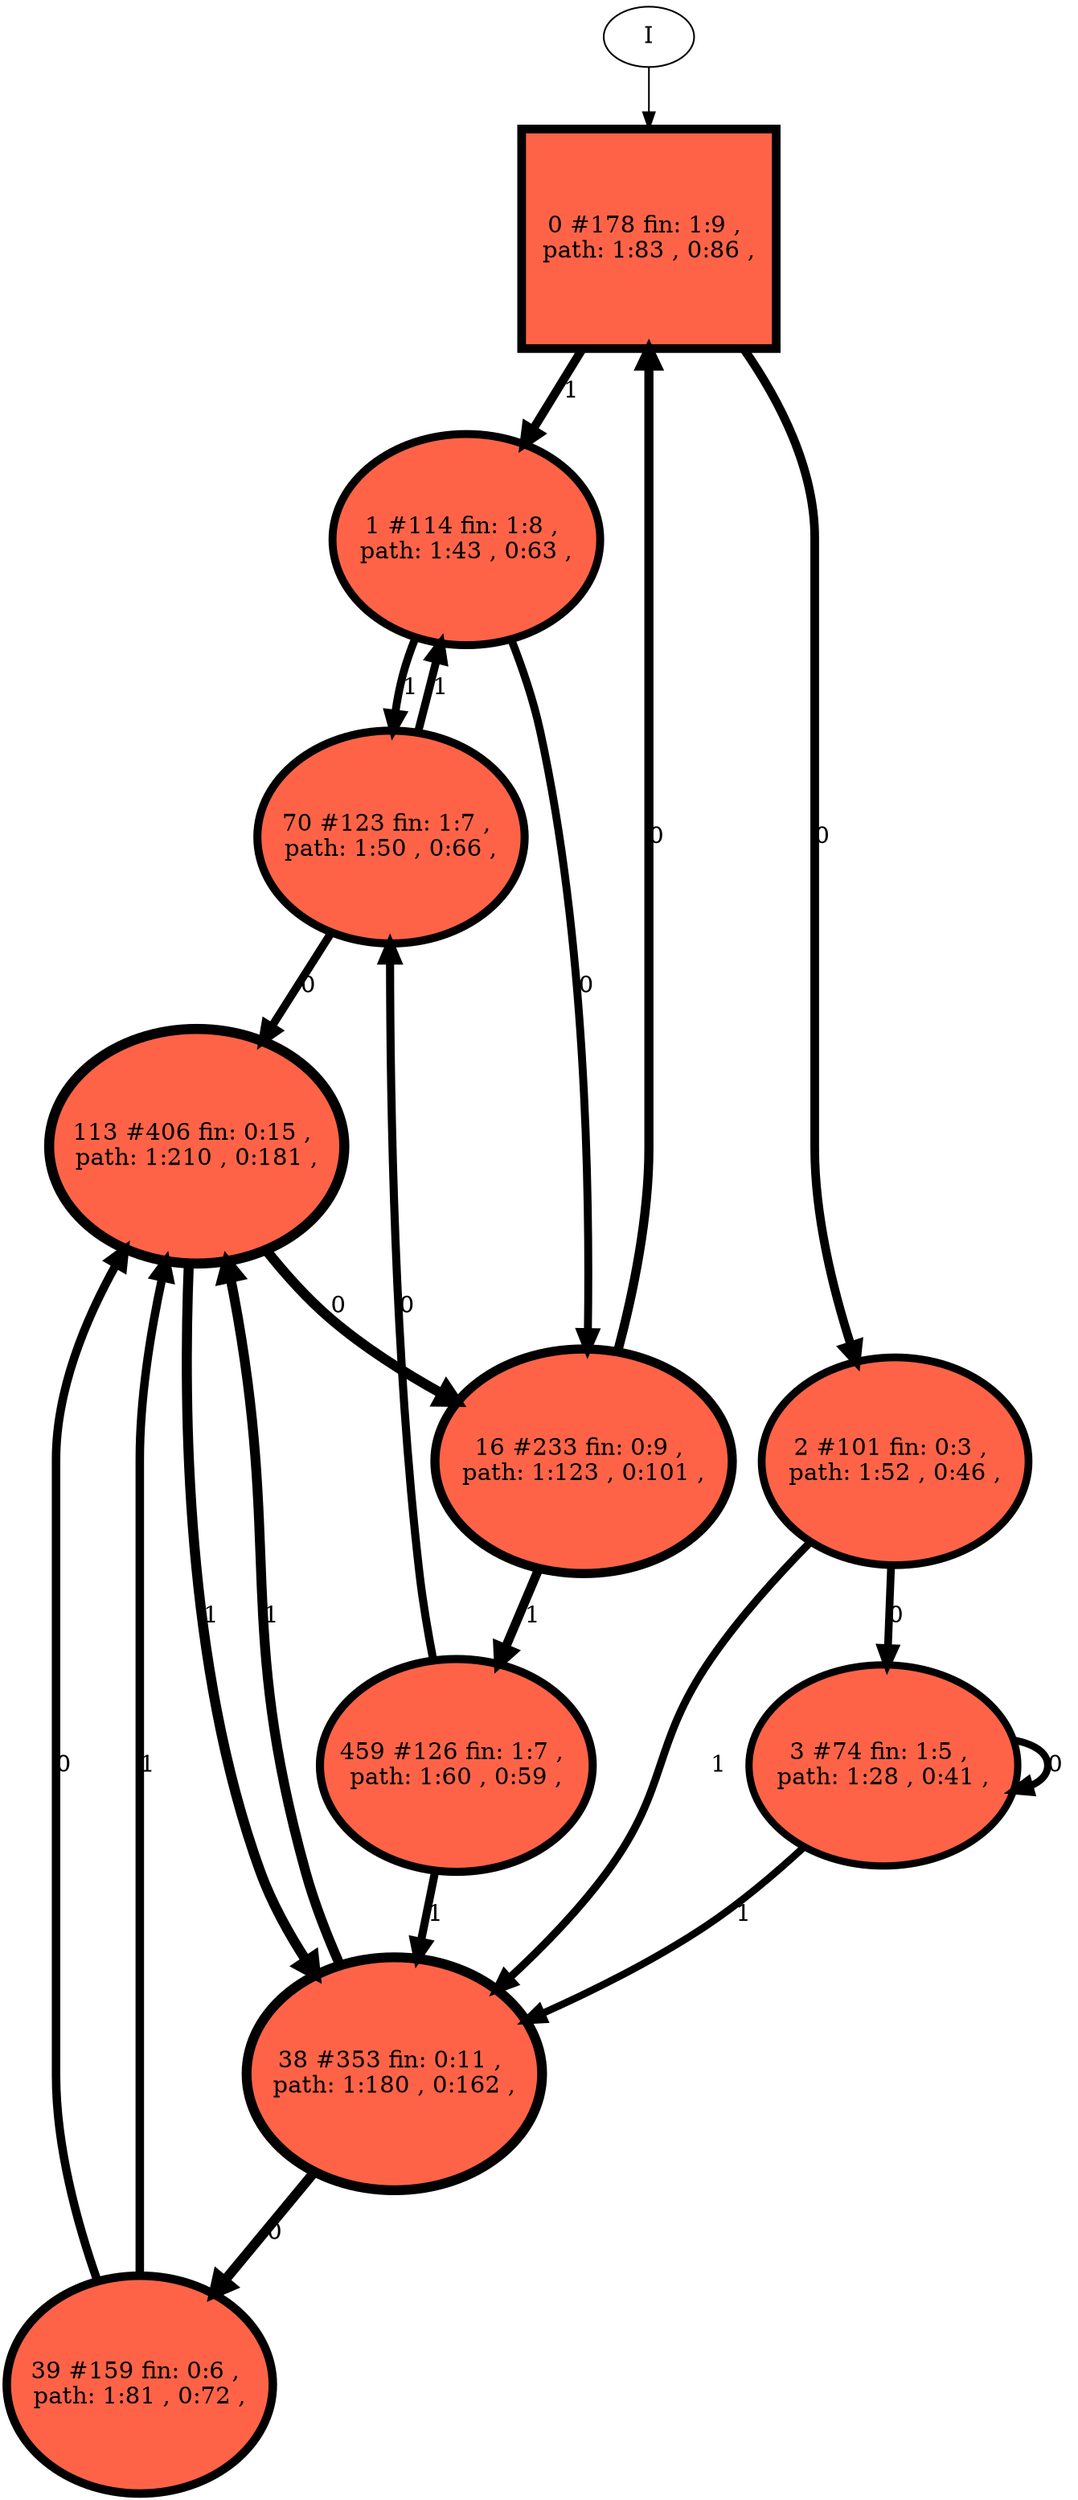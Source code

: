 // produced with flexfringe // 
digraph DFA {
	0 [label="root" shape=box];
		I -> 0;
	0 [ label="0 #178 fin: 1:9 , 
 path: 1:83 , 0:86 , " , style=filled, fillcolor="tomato", width=1.82251, height=1.82251, penwidth=5.18739];
		0 -> 1 [label="1 " , penwidth=5.18739 ];
		0 -> 2 [label="0 " , penwidth=5.18739 ];
	1 [ label="1 #114 fin: 1:8 , 
 path: 1:43 , 0:63 , " , style=filled, fillcolor="tomato", width=1.74832, height=1.74832, penwidth=4.74493];
		1 -> 70 [label="1 " , penwidth=4.74493 ];
		1 -> 16 [label="0 " , penwidth=4.74493 ];
	2 [ label="2 #101 fin: 0:3 , 
 path: 1:52 , 0:46 , " , style=filled, fillcolor="tomato", width=1.72722, height=1.72722, penwidth=4.62497];
		2 -> 38 [label="1 " , penwidth=4.62497 ];
		2 -> 3 [label="0 " , penwidth=4.62497 ];
	70 [ label="70 #123 fin: 1:7 , 
 path: 1:50 , 0:66 , " , style=filled, fillcolor="tomato", width=1.76135, height=1.76135, penwidth=4.82028];
		70 -> 1 [label="1 " , penwidth=4.82028 ];
		70 -> 113 [label="0 " , penwidth=4.82028 ];
	16 [ label="16 #233 fin: 0:9 , 
 path: 1:123 , 0:101 , " , style=filled, fillcolor="tomato", width=1.8649, height=1.8649, penwidth=5.45532];
		16 -> 459 [label="1 " , penwidth=5.45532 ];
		16 -> 0 [label="0 " , penwidth=5.45532 ];
	38 [ label="38 #353 fin: 0:11 , 
 path: 1:180 , 0:162 , " , style=filled, fillcolor="tomato", width=1.92706, height=1.92706, penwidth=5.8693];
		38 -> 113 [label="1 " , penwidth=5.8693 ];
		38 -> 39 [label="0 " , penwidth=5.8693 ];
	3 [ label="3 #74 fin: 1:5 , 
 path: 1:28 , 0:41 , " , style=filled, fillcolor="tomato", width=1.671, height=1.671, penwidth=4.31749];
		3 -> 38 [label="1 " , penwidth=4.31749 ];
		3 -> 3 [label="0 " , penwidth=4.31749 ];
	113 [ label="113 #406 fin: 0:15 , 
 path: 1:210 , 0:181 , " , style=filled, fillcolor="tomato", width=1.94717, height=1.94717, penwidth=6.00881];
		113 -> 38 [label="1 " , penwidth=6.00881 ];
		113 -> 16 [label="0 " , penwidth=6.00881 ];
	459 [ label="459 #126 fin: 1:7 , 
 path: 1:60 , 0:59 , " , style=filled, fillcolor="tomato", width=1.76545, height=1.76545, penwidth=4.84419];
		459 -> 38 [label="1 " , penwidth=4.84419 ];
		459 -> 70 [label="0 " , penwidth=4.84419 ];
	39 [ label="39 #159 fin: 0:6 , 
 path: 1:81 , 0:72 , " , style=filled, fillcolor="tomato", width=1.80421, height=1.80421, penwidth=5.07517];
		39 -> 113 [label="1 " , penwidth=5.07517 ];
		39 -> 113 [label="0 " , penwidth=5.07517 ];
}
